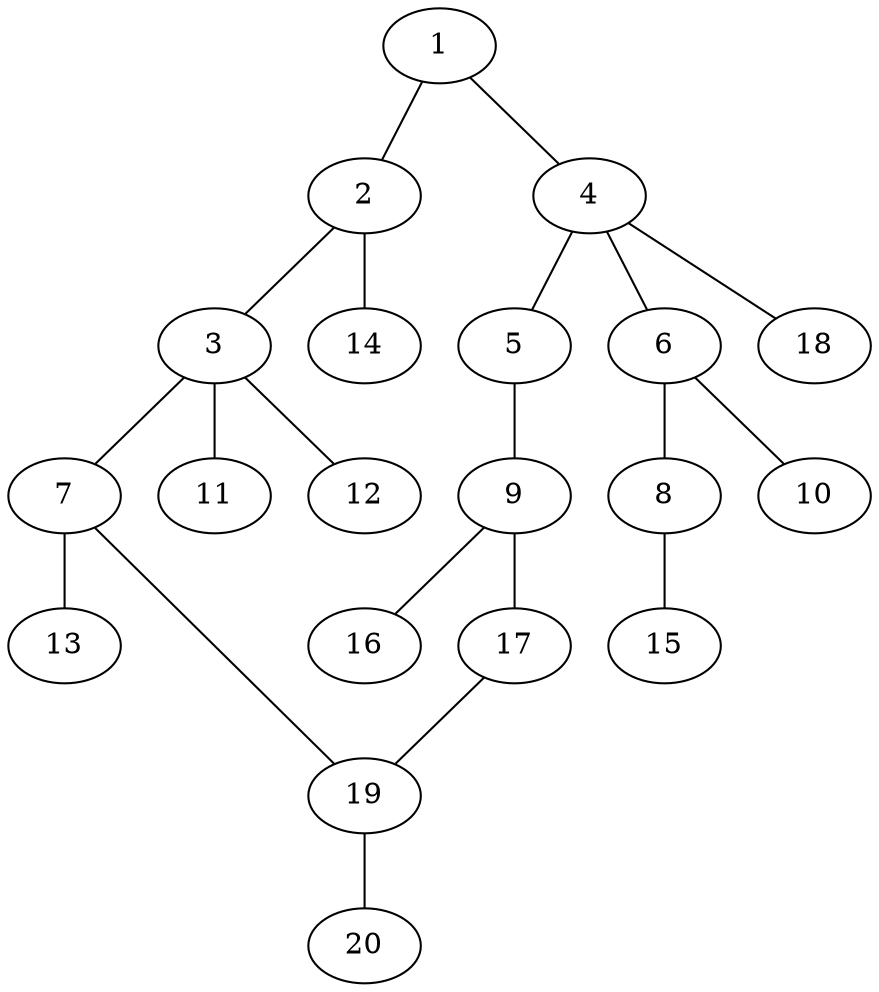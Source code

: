 graph graphname {1--2
1--4
2--3
2--14
3--7
3--11
3--12
4--5
4--6
4--18
5--9
6--8
6--10
7--13
7--19
8--15
9--16
9--17
17--19
19--20
}